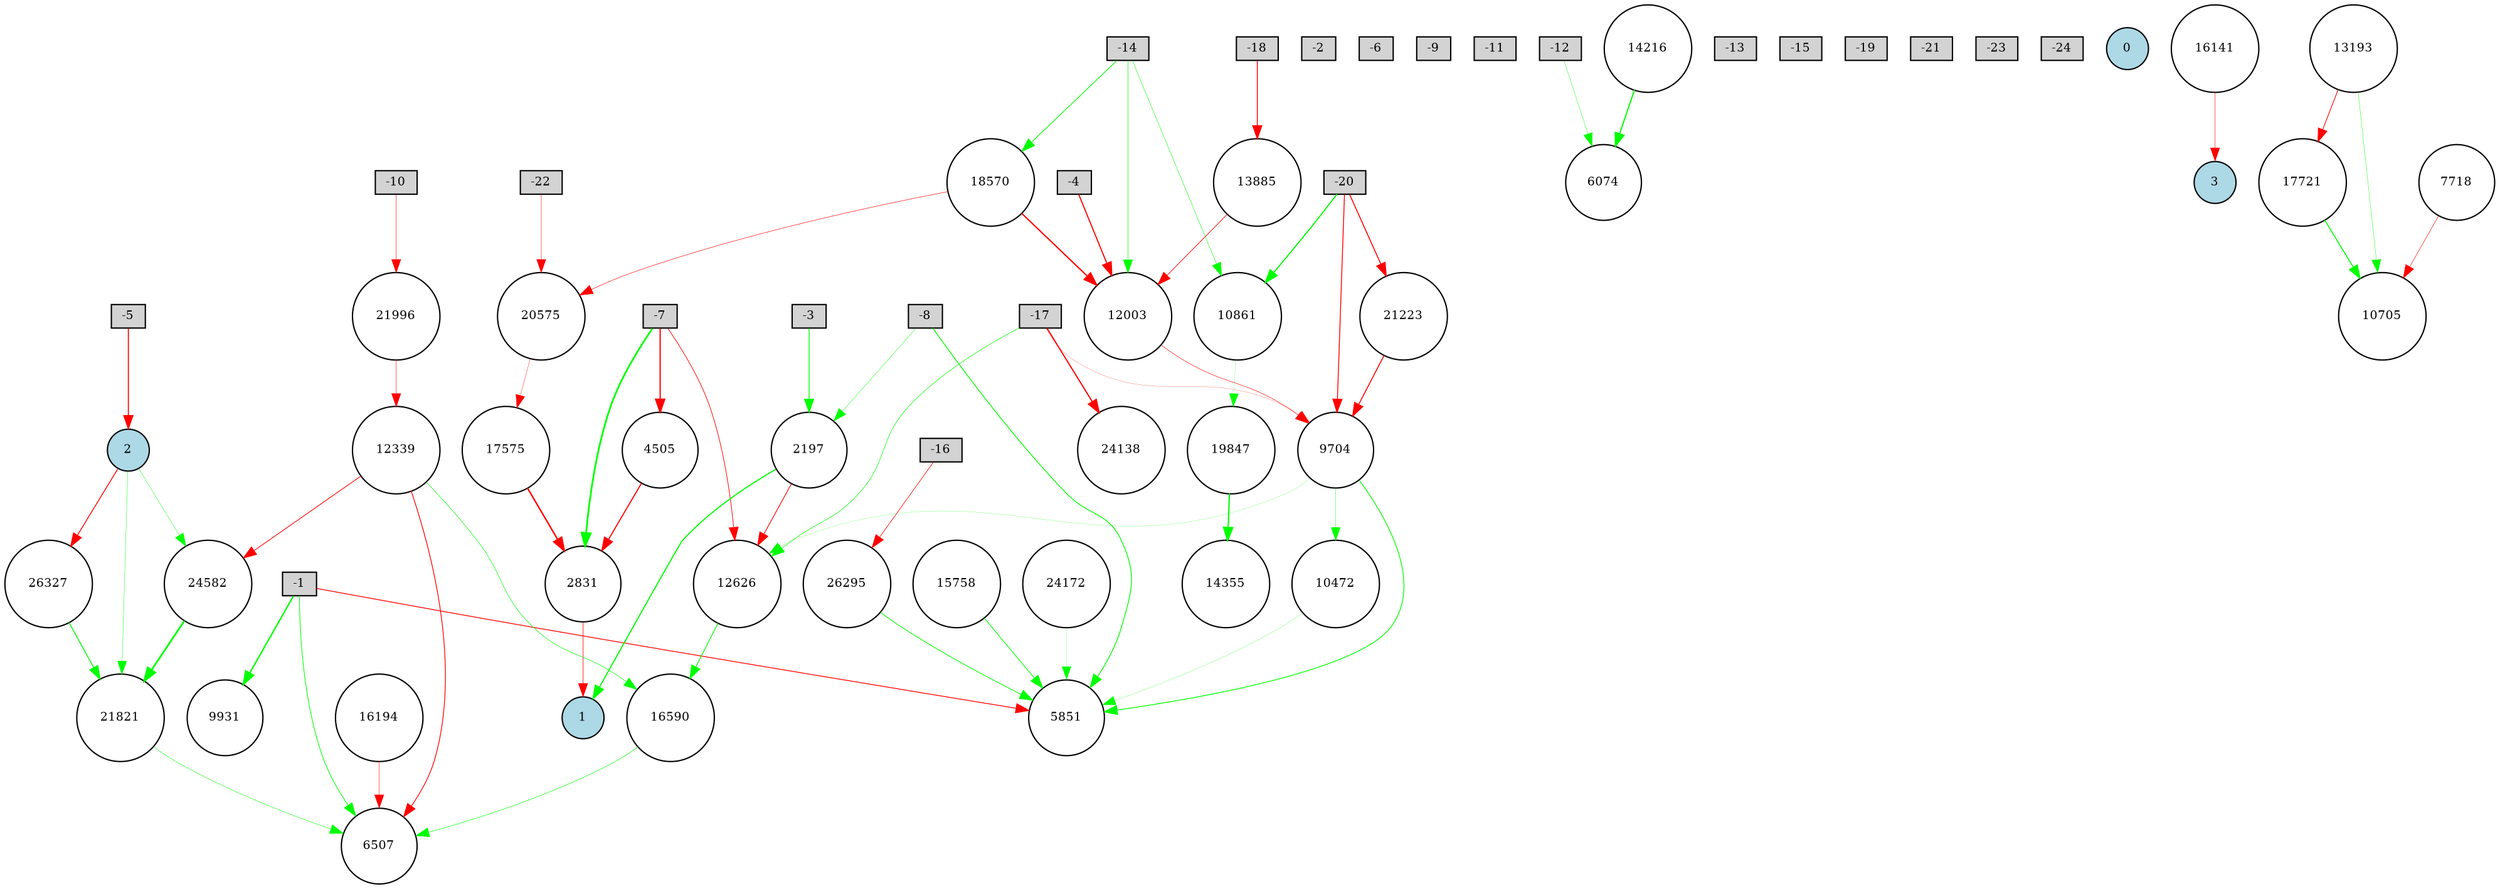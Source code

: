digraph {
	node [fontsize=9 height=0.2 shape=circle width=0.2]
	-1 [fillcolor=lightgray shape=box style=filled]
	-2 [fillcolor=lightgray shape=box style=filled]
	-3 [fillcolor=lightgray shape=box style=filled]
	-4 [fillcolor=lightgray shape=box style=filled]
	-5 [fillcolor=lightgray shape=box style=filled]
	-6 [fillcolor=lightgray shape=box style=filled]
	-7 [fillcolor=lightgray shape=box style=filled]
	-8 [fillcolor=lightgray shape=box style=filled]
	-9 [fillcolor=lightgray shape=box style=filled]
	-10 [fillcolor=lightgray shape=box style=filled]
	-11 [fillcolor=lightgray shape=box style=filled]
	-12 [fillcolor=lightgray shape=box style=filled]
	-13 [fillcolor=lightgray shape=box style=filled]
	-14 [fillcolor=lightgray shape=box style=filled]
	-15 [fillcolor=lightgray shape=box style=filled]
	-16 [fillcolor=lightgray shape=box style=filled]
	-17 [fillcolor=lightgray shape=box style=filled]
	-18 [fillcolor=lightgray shape=box style=filled]
	-19 [fillcolor=lightgray shape=box style=filled]
	-20 [fillcolor=lightgray shape=box style=filled]
	-21 [fillcolor=lightgray shape=box style=filled]
	-22 [fillcolor=lightgray shape=box style=filled]
	-23 [fillcolor=lightgray shape=box style=filled]
	-24 [fillcolor=lightgray shape=box style=filled]
	0 [fillcolor=lightblue style=filled]
	1 [fillcolor=lightblue style=filled]
	2 [fillcolor=lightblue style=filled]
	3 [fillcolor=lightblue style=filled]
	24582 [fillcolor=white style=filled]
	19847 [fillcolor=white style=filled]
	14216 [fillcolor=white style=filled]
	13193 [fillcolor=white style=filled]
	18570 [fillcolor=white style=filled]
	16141 [fillcolor=white style=filled]
	15758 [fillcolor=white style=filled]
	2831 [fillcolor=white style=filled]
	14355 [fillcolor=white style=filled]
	2197 [fillcolor=white style=filled]
	4505 [fillcolor=white style=filled]
	7718 [fillcolor=white style=filled]
	17575 [fillcolor=white style=filled]
	12339 [fillcolor=white style=filled]
	26295 [fillcolor=white style=filled]
	17721 [fillcolor=white style=filled]
	6074 [fillcolor=white style=filled]
	13885 [fillcolor=white style=filled]
	21821 [fillcolor=white style=filled]
	16194 [fillcolor=white style=filled]
	24138 [fillcolor=white style=filled]
	9931 [fillcolor=white style=filled]
	16590 [fillcolor=white style=filled]
	10705 [fillcolor=white style=filled]
	12626 [fillcolor=white style=filled]
	26327 [fillcolor=white style=filled]
	5851 [fillcolor=white style=filled]
	20575 [fillcolor=white style=filled]
	12003 [fillcolor=white style=filled]
	21223 [fillcolor=white style=filled]
	9704 [fillcolor=white style=filled]
	10472 [fillcolor=white style=filled]
	6507 [fillcolor=white style=filled]
	21996 [fillcolor=white style=filled]
	24172 [fillcolor=white style=filled]
	10861 [fillcolor=white style=filled]
	24582 -> 21821 [color=green penwidth=1.3537366685200167 style=solid]
	16590 -> 6507 [color=green penwidth=0.34789554087025576 style=solid]
	12339 -> 16590 [color=green penwidth=0.37341669857061666 style=solid]
	2831 -> 1 [color=red penwidth=0.4195743494487685 style=solid]
	-1 -> 9931 [color=green penwidth=1.099218412712156 style=solid]
	10861 -> 19847 [color=green penwidth=0.1356778156358715 style=solid]
	-7 -> 2831 [color=green penwidth=1.3218456377519 style=solid]
	2197 -> 12626 [color=red penwidth=0.5743410072470228 style=solid]
	12003 -> 9704 [color=red penwidth=0.3257048568476183 style=solid]
	-14 -> 12003 [color=green penwidth=0.35703304252502 style=solid]
	-20 -> 10861 [color=green penwidth=0.8881286160018069 style=solid]
	26327 -> 21821 [color=green penwidth=0.7063741852414109 style=solid]
	-7 -> 4505 [color=red penwidth=0.9567461929006802 style=solid]
	-1 -> 6507 [color=green penwidth=0.5214794818646956 style=solid]
	13193 -> 10705 [color=green penwidth=0.24247856104405668 style=solid]
	-22 -> 20575 [color=red penwidth=0.29576369216913334 style=solid]
	2 -> 24582 [color=green penwidth=0.25885034392080236 style=solid]
	17575 -> 2831 [color=red penwidth=1.1162605782514126 style=solid]
	13885 -> 12003 [color=red penwidth=0.45750626610817346 style=solid]
	16194 -> 6507 [color=red penwidth=0.30137194926631794 style=solid]
	21821 -> 6507 [color=green penwidth=0.2970765378179553 style=solid]
	-4 -> 12003 [color=red penwidth=0.8602426967806478 style=solid]
	-12 -> 6074 [color=green penwidth=0.24459347713304977 style=solid]
	2 -> 21821 [color=green penwidth=0.24863048465470636 style=solid]
	12339 -> 24582 [color=red penwidth=0.5444193078576125 style=solid]
	-10 -> 21996 [color=red penwidth=0.32033046731961135 style=solid]
	12626 -> 16590 [color=green penwidth=0.610753854921895 style=solid]
	15758 -> 5851 [color=green penwidth=0.5419842158870207 style=solid]
	-20 -> 9704 [color=red penwidth=0.6703429033721872 style=solid]
	18570 -> 20575 [color=red penwidth=0.33027588056199636 style=solid]
	-1 -> 5851 [color=red penwidth=0.6238785441402658 style=solid]
	-14 -> 10861 [color=green penwidth=0.30921162689235904 style=solid]
	20575 -> 17575 [color=red penwidth=0.22651762051226162 style=solid]
	9704 -> 12626 [color=green penwidth=0.11980889174375645 style=solid]
	10472 -> 5851 [color=green penwidth=0.13887617063071006 style=solid]
	9704 -> 5851 [color=green penwidth=0.6156559065352354 style=solid]
	17721 -> 10705 [color=green penwidth=0.7762742139238078 style=solid]
	24172 -> 5851 [color=green penwidth=0.12360808494332928 style=solid]
	16141 -> 3 [color=red penwidth=0.3158076072930005 style=solid]
	2197 -> 1 [color=green penwidth=0.8788001920252081 style=solid]
	21996 -> 12339 [color=red penwidth=0.30241655421188174 style=solid]
	19847 -> 14355 [color=green penwidth=1.015320937365052 style=solid]
	4505 -> 2831 [color=red penwidth=0.8405351996024386 style=solid]
	21223 -> 9704 [color=red penwidth=0.7397322940224155 style=solid]
	13193 -> 17721 [color=red penwidth=0.53781834678286 style=solid]
	-14 -> 18570 [color=green penwidth=0.5679008927031434 style=solid]
	-5 -> 2 [color=red penwidth=0.7989398749694304 style=solid]
	-3 -> 2197 [color=green penwidth=0.658362274462757 style=solid]
	-8 -> 5851 [color=green penwidth=0.6404308535637682 style=solid]
	-16 -> 26295 [color=red penwidth=0.41571704480368077 style=solid]
	-17 -> 9704 [color=red penwidth=0.12480087847558777 style=solid]
	-17 -> 12626 [color=green penwidth=0.38664255750844234 style=solid]
	26295 -> 5851 [color=green penwidth=0.5355851486481328 style=solid]
	-8 -> 2197 [color=green penwidth=0.24801487699575073 style=solid]
	12339 -> 6507 [color=red penwidth=0.6059941934189715 style=solid]
	-18 -> 13885 [color=red penwidth=0.7031159896867587 style=solid]
	-7 -> 12626 [color=red penwidth=0.47784694879287426 style=solid]
	-20 -> 21223 [color=red penwidth=0.7458976763343884 style=solid]
	-17 -> 24138 [color=red penwidth=0.9231860782168713 style=solid]
	2 -> 26327 [color=red penwidth=0.6695331377573412 style=solid]
	9704 -> 10472 [color=green penwidth=0.22577208447671326 style=solid]
	7718 -> 10705 [color=red penwidth=0.3301594133042619 style=solid]
	18570 -> 12003 [color=red penwidth=1.00926664401205 style=solid]
	14216 -> 6074 [color=green penwidth=0.9427654498194658 style=solid]
}
